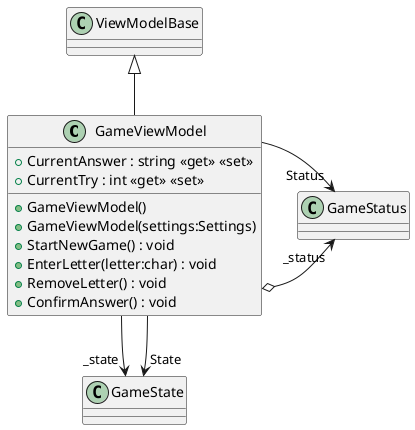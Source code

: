 @startuml
class GameViewModel {
    + GameViewModel()
    + GameViewModel(settings:Settings)
    + CurrentAnswer : string <<get>> <<set>>
    + CurrentTry : int <<get>> <<set>>
    + StartNewGame() : void
    + EnterLetter(letter:char) : void
    + RemoveLetter() : void
    + ConfirmAnswer() : void
}
ViewModelBase <|-- GameViewModel
GameViewModel --> "_state" GameState
GameViewModel o-> "_status" GameStatus
GameViewModel --> "State" GameState
GameViewModel --> "Status" GameStatus
@enduml
